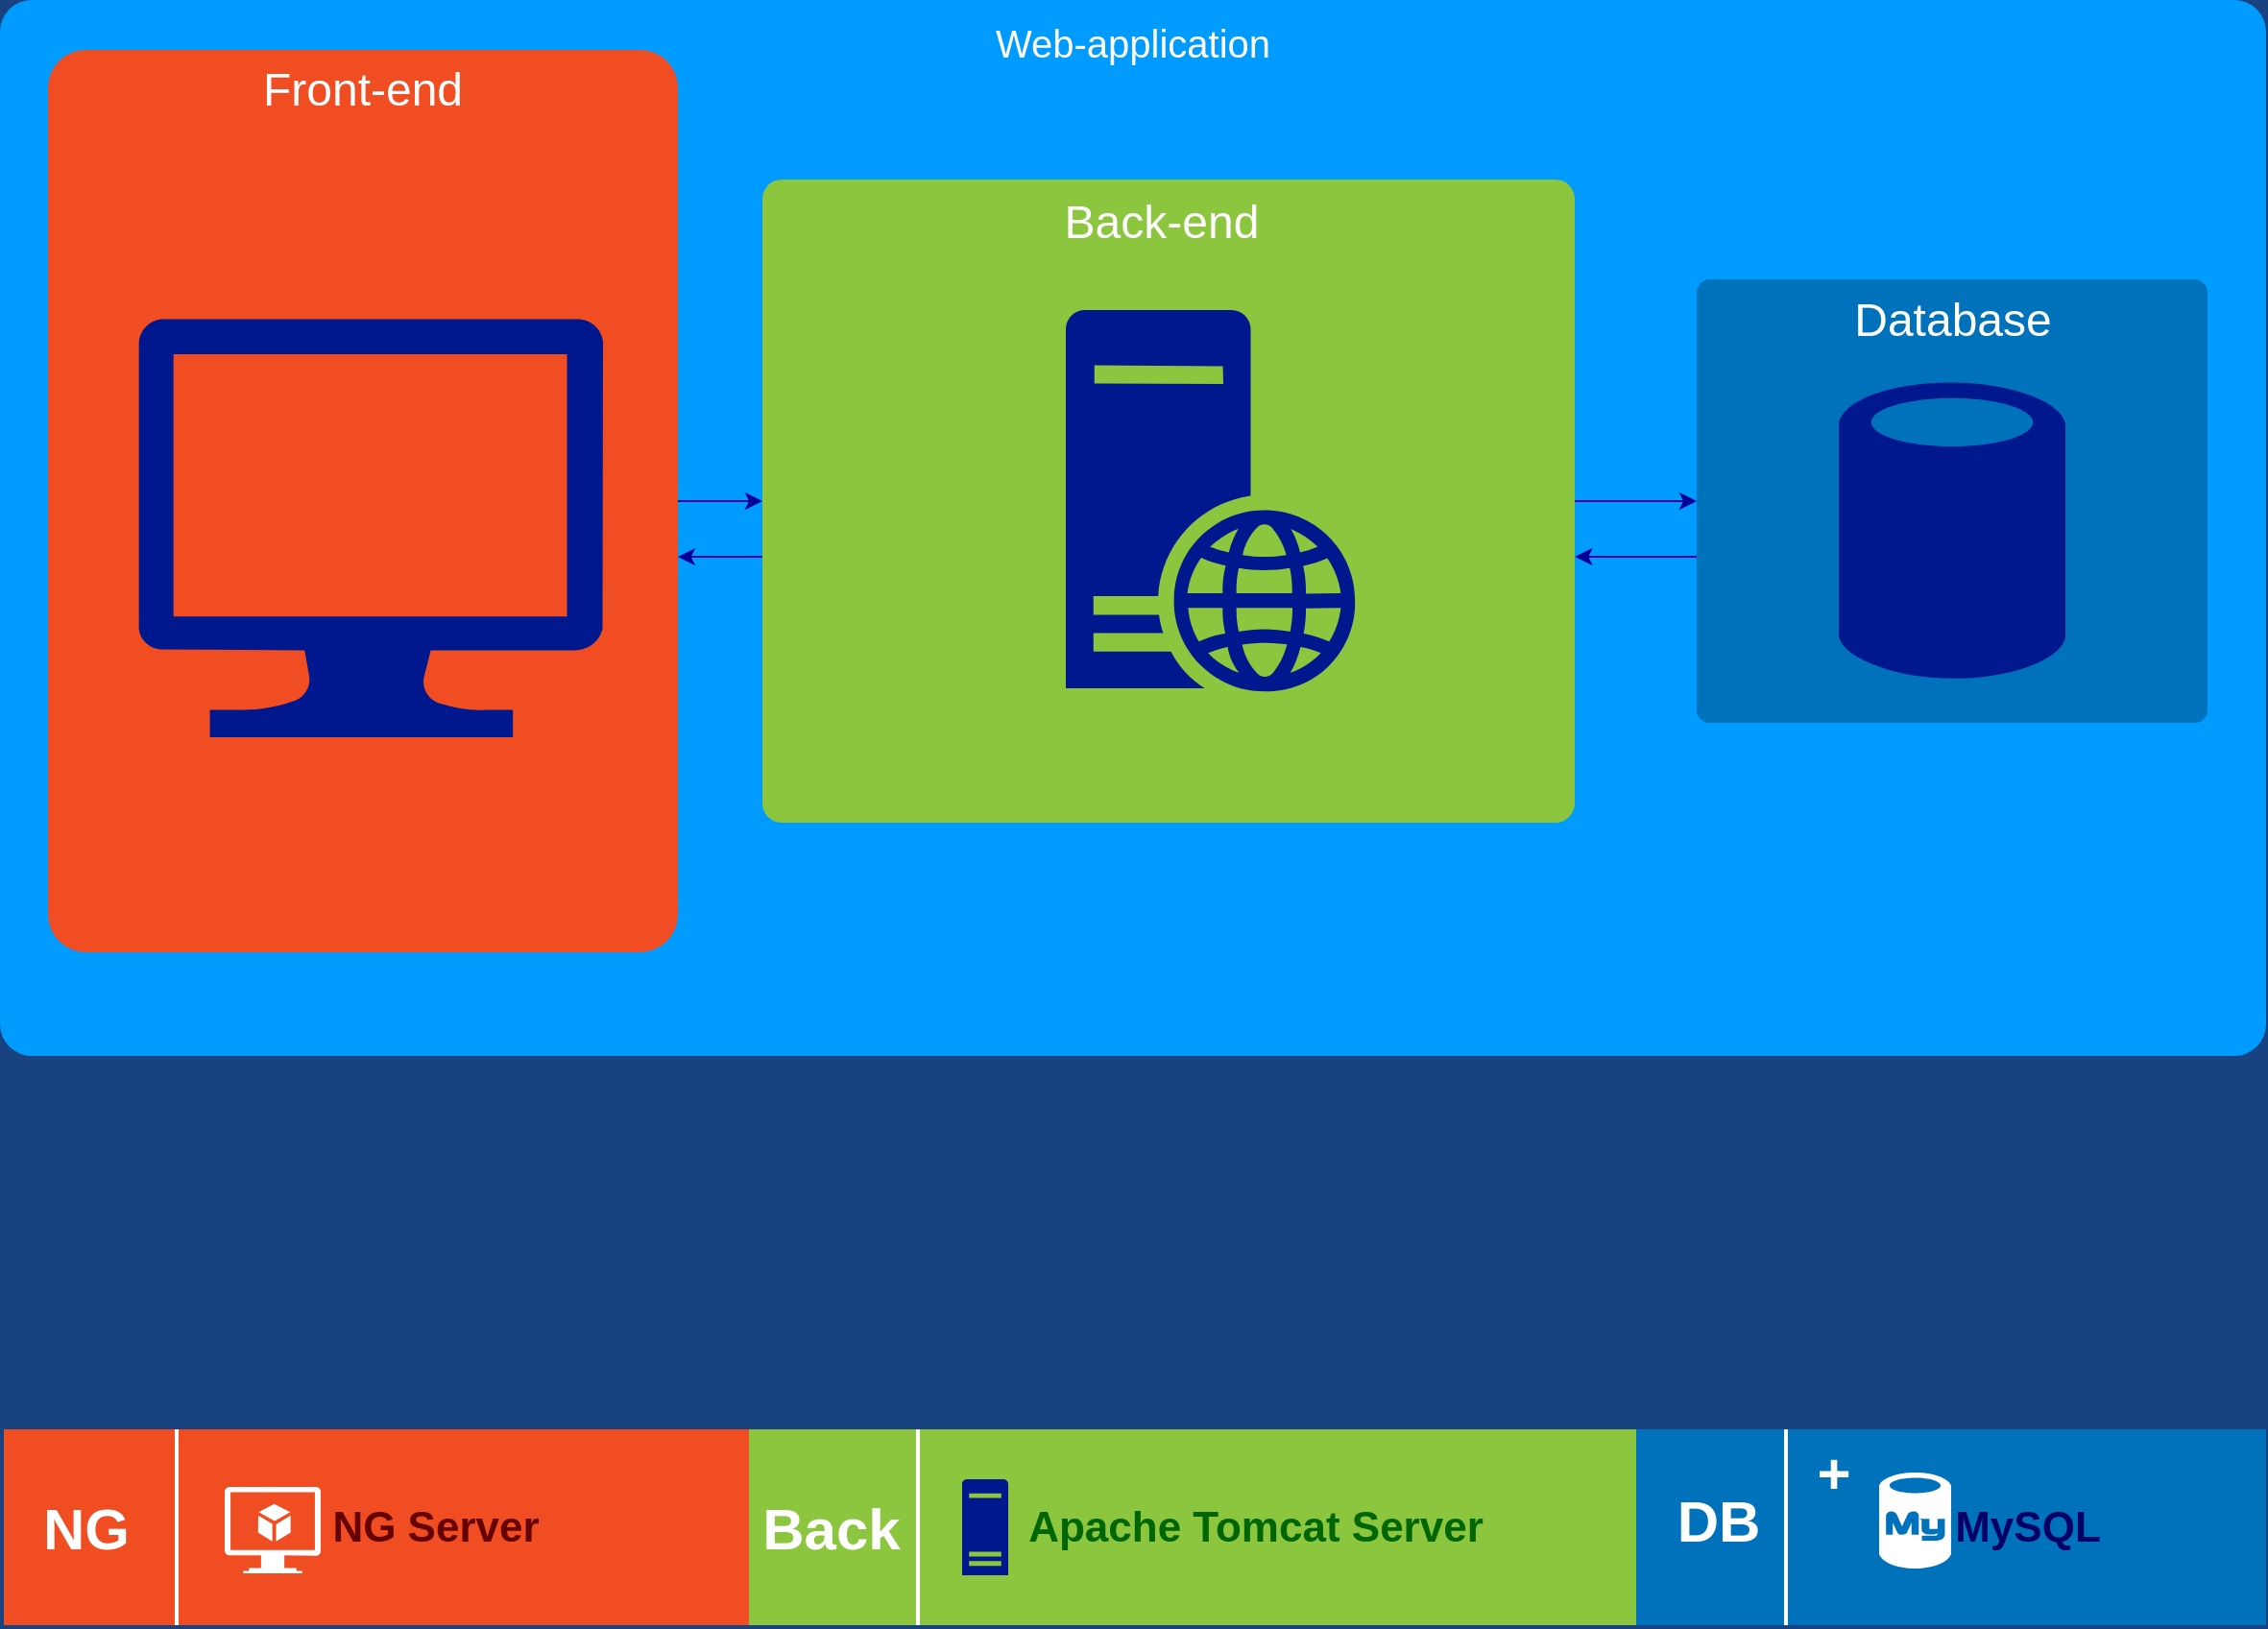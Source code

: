<mxfile pages="1" version="11.2.5" type="device"><diagram name="Page-1" id="7a6c530e-6e37-e111-ec74-82921da8cc10"><mxGraphModel dx="1024" dy="1834" grid="1" gridSize="10" guides="1" tooltips="1" connect="1" arrows="1" fold="1" page="1" pageScale="1.5" pageWidth="1169" pageHeight="826" background="#184380" math="0" shadow="0"><root><mxCell id="0" style=";html=1;"/><mxCell id="1" style=";html=1;" parent="0"/><mxCell id="23046e2b9bb16c14-116" value="Web-application" style="whiteSpace=wrap;html=1;rounded=1;shadow=0;strokeColor=none;strokeWidth=2;fillColor=#009BFF;fontSize=20;fontColor=#FFFFFF;align=center;arcSize=3;verticalAlign=top;spacingTop=4;" parent="1" vertex="1"><mxGeometry x="108" y="-1160" width="1180" height="550" as="geometry"/></mxCell><mxCell id="23046e2b9bb16c14-64" value="&lt;font style=&quot;font-size: 24px&quot;&gt;Database&lt;/font&gt;" style="rounded=1;whiteSpace=wrap;html=1;shadow=0;strokeWidth=2;fillColor=#0072BC;fontSize=12;fontColor=#FFFFFF;align=center;strokeColor=none;arcSize=3;verticalAlign=top;" parent="1" vertex="1"><mxGeometry x="991.5" y="-1014.5" width="266" height="231" as="geometry"/></mxCell><mxCell id="48nvfpPADGZ3E5oi8cRW-7" style="edgeStyle=orthogonalEdgeStyle;rounded=0;orthogonalLoop=1;jettySize=auto;html=1;exitX=1;exitY=0.5;exitDx=0;exitDy=0;strokeColor=#000099;" parent="1" source="23046e2b9bb16c14-27" target="23046e2b9bb16c14-64" edge="1"><mxGeometry relative="1" as="geometry"/></mxCell><mxCell id="23046e2b9bb16c14-27" value="" style="rounded=1;whiteSpace=wrap;html=1;shadow=0;strokeWidth=2;fillColor=#8BC63E;fontSize=12;fontColor=#000000;align=center;strokeColor=none;arcSize=3;" parent="1" vertex="1"><mxGeometry x="505" y="-1066.5" width="423" height="335" as="geometry"/></mxCell><mxCell id="48nvfpPADGZ3E5oi8cRW-2" style="edgeStyle=orthogonalEdgeStyle;rounded=0;orthogonalLoop=1;jettySize=auto;html=1;exitX=1;exitY=0.5;exitDx=0;exitDy=0;strokeColor=#000099;" parent="1" source="23046e2b9bb16c14-28" target="23046e2b9bb16c14-27" edge="1"><mxGeometry relative="1" as="geometry"/></mxCell><mxCell id="23046e2b9bb16c14-28" value="&lt;font style=&quot;font-size: 24px&quot;&gt;Front-end&lt;/font&gt;" style="rounded=1;whiteSpace=wrap;html=1;shadow=0;strokeWidth=2;fillColor=#F04D22;fontSize=12;fontColor=#FFFFFF;align=center;strokeColor=none;arcSize=6;verticalAlign=top;" parent="1" vertex="1"><mxGeometry x="133" y="-1134" width="328" height="470" as="geometry"/></mxCell><mxCell id="23046e2b9bb16c14-72" style="edgeStyle=orthogonalEdgeStyle;html=1;startArrow=none;startFill=0;startSize=10;endArrow=none;endFill=0;endSize=10;strokeWidth=3;fontSize=11;fontColor=#FFFFFF;strokeColor=#FFFFFF;dashed=1;rounded=0;" parent="1" edge="1"><mxGeometry relative="1" as="geometry"><Array as="points"><mxPoint x="351" y="730"/><mxPoint x="581" y="730"/></Array><mxPoint x="581.286" y="698" as="targetPoint"/></mxGeometry></mxCell><mxCell id="23046e2b9bb16c14-84" value="" style="rounded=0;whiteSpace=wrap;html=1;shadow=0;strokeWidth=2;fillColor=#F04D22;fontSize=12;fontColor=#FFFFFF;align=center;strokeColor=none;arcSize=6;verticalAlign=top;" parent="1" vertex="1"><mxGeometry x="110" y="-415.5" width="388" height="102" as="geometry"/></mxCell><mxCell id="23046e2b9bb16c14-85" value="" style="rounded=0;whiteSpace=wrap;html=1;shadow=0;strokeWidth=2;fillColor=#8BC63E;fontSize=12;fontColor=#FFFFFF;align=center;strokeColor=none;arcSize=6;verticalAlign=top;" parent="1" vertex="1"><mxGeometry x="498" y="-415.5" width="462" height="102" as="geometry"/></mxCell><mxCell id="23046e2b9bb16c14-86" value="" style="rounded=0;whiteSpace=wrap;html=1;shadow=0;strokeWidth=2;fillColor=#0072BC;fontSize=12;fontColor=#FFFFFF;align=center;strokeColor=none;arcSize=3;verticalAlign=top;" parent="1" vertex="1"><mxGeometry x="960" y="-415.5" width="328" height="102" as="geometry"/></mxCell><mxCell id="23046e2b9bb16c14-87" value="NG" style="text;html=1;strokeColor=none;fillColor=none;align=center;verticalAlign=middle;whiteSpace=wrap;rounded=1;shadow=0;fontSize=30;fontColor=#FFFFFF;fontStyle=1" parent="1" vertex="1"><mxGeometry x="133" y="-382" width="40" height="35" as="geometry"/></mxCell><mxCell id="23046e2b9bb16c14-88" value="Back" style="text;html=1;strokeColor=none;fillColor=none;align=center;verticalAlign=middle;whiteSpace=wrap;rounded=1;shadow=0;fontSize=30;fontColor=#FFFFFF;fontStyle=1" parent="1" vertex="1"><mxGeometry x="521" y="-382" width="40" height="35" as="geometry"/></mxCell><mxCell id="23046e2b9bb16c14-89" value="DB" style="text;html=1;strokeColor=none;fillColor=none;align=center;verticalAlign=middle;whiteSpace=wrap;rounded=1;shadow=0;fontSize=30;fontColor=#FFFFFF;fontStyle=1" parent="1" vertex="1"><mxGeometry x="983" y="-385.5" width="40" height="35" as="geometry"/></mxCell><mxCell id="23046e2b9bb16c14-102" value="" style="shadow=0;html=1;strokeColor=none;fillColor=#FFFFFF;labelPosition=center;verticalLabelPosition=top;verticalAlign=bottom;shape=mxgraph.azure.virtual_machine_feature;rounded=0;fontSize=10;fontColor=#FFFFFF;align=center;direction=east;" parent="1" vertex="1"><mxGeometry x="225" y="-385.5" width="50" height="45" as="geometry"/></mxCell><mxCell id="23046e2b9bb16c14-103" value="" style="line;strokeWidth=2;direction=south;html=1;rounded=0;shadow=0;fillColor=none;fontSize=30;fontColor=#FFFFFF;align=center;strokeColor=#FFFFFF;" parent="1" vertex="1"><mxGeometry x="195" y="-415.5" width="10" height="102" as="geometry"/></mxCell><mxCell id="23046e2b9bb16c14-104" value="" style="line;strokeWidth=2;direction=south;html=1;rounded=0;shadow=0;fillColor=none;fontSize=30;fontColor=#FFFFFF;align=center;strokeColor=#FFFFFF;" parent="1" vertex="1"><mxGeometry x="581" y="-415.5" width="10" height="102" as="geometry"/></mxCell><mxCell id="23046e2b9bb16c14-105" value="" style="line;strokeWidth=2;direction=south;html=1;rounded=0;shadow=0;fillColor=none;fontSize=30;fontColor=#FFFFFF;align=center;strokeColor=#FFFFFF;" parent="1" vertex="1"><mxGeometry x="1033" y="-415.5" width="10" height="102" as="geometry"/></mxCell><mxCell id="23046e2b9bb16c14-106" value="+" style="text;html=1;strokeColor=none;fillColor=none;align=center;verticalAlign=middle;whiteSpace=wrap;rounded=1;shadow=0;fontSize=30;fontColor=#FFFFFF;fontStyle=1" parent="1" vertex="1"><mxGeometry x="1043" y="-410.5" width="40" height="35" as="geometry"/></mxCell><mxCell id="23046e2b9bb16c14-109" value="" style="verticalLabelPosition=top;html=1;verticalAlign=bottom;strokeColor=none;fillColor=#FFFFFF;shape=mxgraph.azure.mysql_database;rounded=0;shadow=0;fontSize=10;fontColor=#FFFFFF;align=center;labelPosition=center;" parent="1" vertex="1"><mxGeometry x="1086.5" y="-393" width="37.5" height="50" as="geometry"/></mxCell><mxCell id="bKgvJQfw-FsWixJvawo9-5" value="&lt;font color=&quot;#ffffff&quot; style=&quot;font-size: 24px&quot;&gt;Back-end&lt;/font&gt;" style="text;html=1;strokeColor=none;fillColor=none;align=center;verticalAlign=middle;whiteSpace=wrap;rounded=0;" parent="1" vertex="1"><mxGeometry x="505" y="-1054" width="416" height="20" as="geometry"/></mxCell><mxCell id="bKgvJQfw-FsWixJvawo9-6" value="" style="aspect=fixed;pointerEvents=1;shadow=0;dashed=0;html=1;strokeColor=none;labelPosition=center;verticalLabelPosition=bottom;verticalAlign=top;align=center;shape=mxgraph.azure.computer;fillColor=#00188D;" parent="1" vertex="1"><mxGeometry x="180" y="-994" width="242" height="218" as="geometry"/></mxCell><mxCell id="bKgvJQfw-FsWixJvawo9-7" value="" style="aspect=fixed;pointerEvents=1;shadow=0;dashed=0;html=1;strokeColor=none;labelPosition=center;verticalLabelPosition=bottom;verticalAlign=top;align=center;shape=mxgraph.mscae.enterprise.database_generic;fillColor=#00188D;" parent="1" vertex="1"><mxGeometry x="1065.5" y="-963" width="118" height="159" as="geometry"/></mxCell><mxCell id="bKgvJQfw-FsWixJvawo9-8" value="" style="aspect=fixed;pointerEvents=1;shadow=0;dashed=0;html=1;strokeColor=none;labelPosition=center;verticalLabelPosition=bottom;verticalAlign=top;align=center;shape=mxgraph.mscae.enterprise.web_server;fillColor=#00188D;" parent="1" vertex="1"><mxGeometry x="663" y="-998.5" width="151" height="199" as="geometry"/></mxCell><mxCell id="bKgvJQfw-FsWixJvawo9-9" value="&lt;font style=&quot;font-size: 22px&quot; color=&quot;#006600&quot;&gt;Apache Tomcat Server&lt;/font&gt;" style="text;html=1;strokeColor=none;fillColor=none;align=center;verticalAlign=middle;whiteSpace=wrap;rounded=1;shadow=0;fontSize=30;fontColor=#FFFFFF;fontStyle=1" parent="1" vertex="1"><mxGeometry x="621" y="-385.5" width="282" height="35" as="geometry"/></mxCell><mxCell id="bKgvJQfw-FsWixJvawo9-10" value="&lt;font color=&quot;#000066&quot; style=&quot;font-size: 22px&quot;&gt;MySQL&lt;/font&gt;" style="text;html=1;strokeColor=none;fillColor=none;align=center;verticalAlign=middle;whiteSpace=wrap;rounded=1;shadow=0;fontSize=30;fontColor=#FFFFFF;fontStyle=1" parent="1" vertex="1"><mxGeometry x="1143.5" y="-385.5" width="40" height="35" as="geometry"/></mxCell><mxCell id="bKgvJQfw-FsWixJvawo9-11" value="&lt;font color=&quot;#660000&quot; style=&quot;font-size: 22px&quot;&gt;NG Server&lt;/font&gt;" style="text;html=1;strokeColor=none;fillColor=none;align=center;verticalAlign=middle;whiteSpace=wrap;rounded=1;shadow=0;fontSize=30;fontColor=#FFFFFF;fontStyle=1" parent="1" vertex="1"><mxGeometry x="230" y="-385.5" width="210" height="35" as="geometry"/></mxCell><mxCell id="bKgvJQfw-FsWixJvawo9-13" value="" style="aspect=fixed;pointerEvents=1;shadow=0;dashed=0;html=1;strokeColor=none;labelPosition=center;verticalLabelPosition=bottom;verticalAlign=top;align=center;shape=mxgraph.mscae.enterprise.server_generic;fillColor=#00188D;" parent="1" vertex="1"><mxGeometry x="609" y="-389.5" width="24" height="50" as="geometry"/></mxCell><mxCell id="48nvfpPADGZ3E5oi8cRW-4" style="edgeStyle=orthogonalEdgeStyle;rounded=0;orthogonalLoop=1;jettySize=auto;html=1;exitX=1;exitY=0.5;exitDx=0;exitDy=0;strokeColor=#000099;" parent="1" edge="1"><mxGeometry relative="1" as="geometry"><mxPoint x="505" y="-869.942" as="sourcePoint"/><mxPoint x="460.913" y="-869.942" as="targetPoint"/></mxGeometry></mxCell><mxCell id="48nvfpPADGZ3E5oi8cRW-8" style="edgeStyle=orthogonalEdgeStyle;rounded=0;orthogonalLoop=1;jettySize=auto;html=1;exitX=1;exitY=0.5;exitDx=0;exitDy=0;strokeColor=#000099;" parent="1" edge="1"><mxGeometry relative="1" as="geometry"><mxPoint x="991.5" y="-870" as="sourcePoint"/><mxPoint x="928.143" y="-870" as="targetPoint"/></mxGeometry></mxCell></root></mxGraphModel></diagram></mxfile>